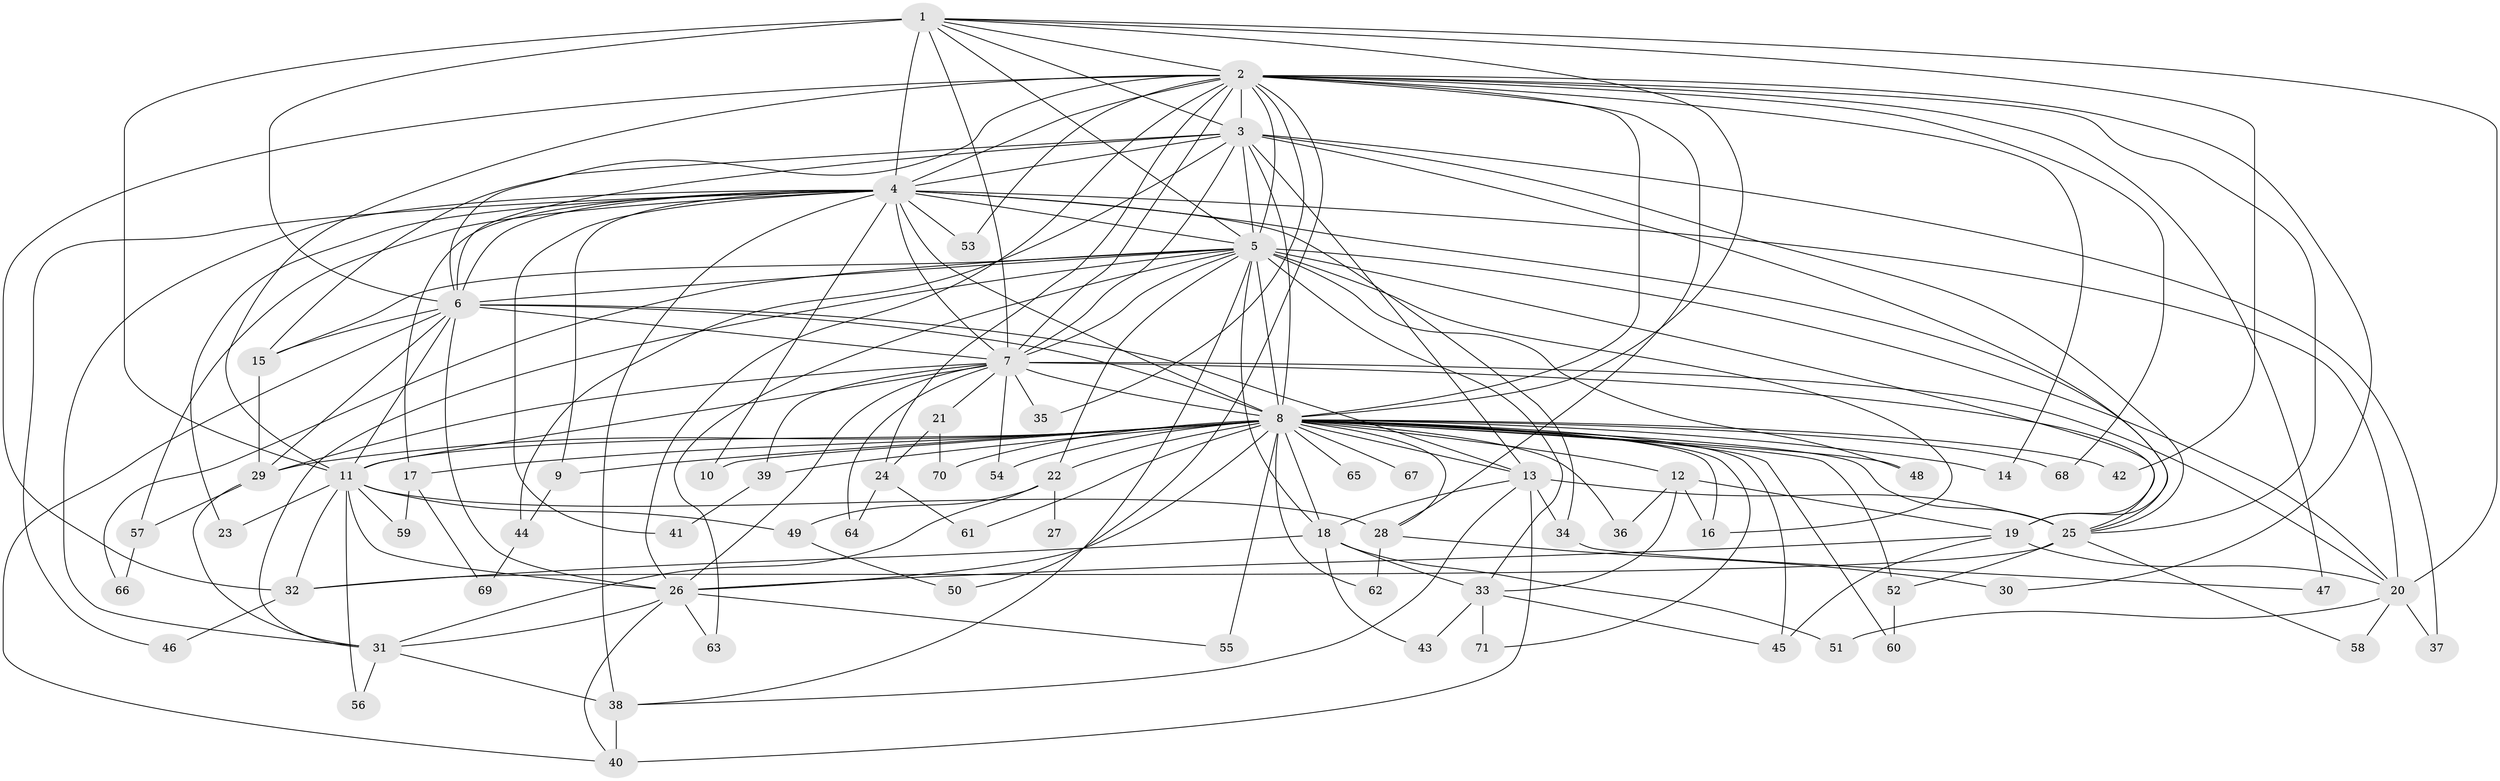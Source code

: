 // original degree distribution, {18: 0.007042253521126761, 25: 0.007042253521126761, 16: 0.007042253521126761, 24: 0.007042253521126761, 28: 0.014084507042253521, 22: 0.007042253521126761, 36: 0.007042253521126761, 27: 0.007042253521126761, 11: 0.007042253521126761, 2: 0.5070422535211268, 3: 0.2112676056338028, 4: 0.1056338028169014, 8: 0.007042253521126761, 5: 0.04225352112676056, 7: 0.02112676056338028, 6: 0.035211267605633804}
// Generated by graph-tools (version 1.1) at 2025/35/03/09/25 02:35:13]
// undirected, 71 vertices, 182 edges
graph export_dot {
graph [start="1"]
  node [color=gray90,style=filled];
  1;
  2;
  3;
  4;
  5;
  6;
  7;
  8;
  9;
  10;
  11;
  12;
  13;
  14;
  15;
  16;
  17;
  18;
  19;
  20;
  21;
  22;
  23;
  24;
  25;
  26;
  27;
  28;
  29;
  30;
  31;
  32;
  33;
  34;
  35;
  36;
  37;
  38;
  39;
  40;
  41;
  42;
  43;
  44;
  45;
  46;
  47;
  48;
  49;
  50;
  51;
  52;
  53;
  54;
  55;
  56;
  57;
  58;
  59;
  60;
  61;
  62;
  63;
  64;
  65;
  66;
  67;
  68;
  69;
  70;
  71;
  1 -- 2 [weight=2.0];
  1 -- 3 [weight=1.0];
  1 -- 4 [weight=3.0];
  1 -- 5 [weight=1.0];
  1 -- 6 [weight=1.0];
  1 -- 7 [weight=2.0];
  1 -- 8 [weight=3.0];
  1 -- 11 [weight=4.0];
  1 -- 20 [weight=1.0];
  1 -- 42 [weight=1.0];
  2 -- 3 [weight=2.0];
  2 -- 4 [weight=2.0];
  2 -- 5 [weight=1.0];
  2 -- 6 [weight=1.0];
  2 -- 7 [weight=1.0];
  2 -- 8 [weight=3.0];
  2 -- 11 [weight=1.0];
  2 -- 14 [weight=1.0];
  2 -- 24 [weight=1.0];
  2 -- 25 [weight=1.0];
  2 -- 26 [weight=1.0];
  2 -- 28 [weight=1.0];
  2 -- 30 [weight=1.0];
  2 -- 32 [weight=1.0];
  2 -- 35 [weight=1.0];
  2 -- 47 [weight=1.0];
  2 -- 50 [weight=1.0];
  2 -- 53 [weight=1.0];
  2 -- 68 [weight=1.0];
  3 -- 4 [weight=2.0];
  3 -- 5 [weight=1.0];
  3 -- 6 [weight=1.0];
  3 -- 7 [weight=1.0];
  3 -- 8 [weight=2.0];
  3 -- 13 [weight=1.0];
  3 -- 15 [weight=1.0];
  3 -- 19 [weight=1.0];
  3 -- 25 [weight=1.0];
  3 -- 37 [weight=1.0];
  3 -- 44 [weight=1.0];
  4 -- 5 [weight=2.0];
  4 -- 6 [weight=2.0];
  4 -- 7 [weight=2.0];
  4 -- 8 [weight=5.0];
  4 -- 9 [weight=1.0];
  4 -- 10 [weight=1.0];
  4 -- 17 [weight=1.0];
  4 -- 20 [weight=1.0];
  4 -- 23 [weight=1.0];
  4 -- 25 [weight=1.0];
  4 -- 31 [weight=1.0];
  4 -- 34 [weight=1.0];
  4 -- 38 [weight=1.0];
  4 -- 41 [weight=1.0];
  4 -- 46 [weight=1.0];
  4 -- 53 [weight=1.0];
  4 -- 57 [weight=1.0];
  5 -- 6 [weight=2.0];
  5 -- 7 [weight=1.0];
  5 -- 8 [weight=6.0];
  5 -- 15 [weight=1.0];
  5 -- 16 [weight=1.0];
  5 -- 18 [weight=1.0];
  5 -- 19 [weight=2.0];
  5 -- 20 [weight=1.0];
  5 -- 22 [weight=1.0];
  5 -- 31 [weight=1.0];
  5 -- 33 [weight=1.0];
  5 -- 38 [weight=1.0];
  5 -- 48 [weight=1.0];
  5 -- 63 [weight=1.0];
  5 -- 66 [weight=1.0];
  6 -- 7 [weight=1.0];
  6 -- 8 [weight=6.0];
  6 -- 11 [weight=1.0];
  6 -- 13 [weight=2.0];
  6 -- 15 [weight=1.0];
  6 -- 26 [weight=9.0];
  6 -- 29 [weight=1.0];
  6 -- 40 [weight=1.0];
  7 -- 8 [weight=2.0];
  7 -- 11 [weight=1.0];
  7 -- 20 [weight=1.0];
  7 -- 21 [weight=1.0];
  7 -- 25 [weight=1.0];
  7 -- 26 [weight=1.0];
  7 -- 29 [weight=1.0];
  7 -- 35 [weight=2.0];
  7 -- 39 [weight=1.0];
  7 -- 54 [weight=1.0];
  7 -- 64 [weight=1.0];
  8 -- 9 [weight=1.0];
  8 -- 10 [weight=3.0];
  8 -- 11 [weight=1.0];
  8 -- 12 [weight=1.0];
  8 -- 13 [weight=1.0];
  8 -- 14 [weight=1.0];
  8 -- 16 [weight=1.0];
  8 -- 17 [weight=1.0];
  8 -- 18 [weight=1.0];
  8 -- 22 [weight=2.0];
  8 -- 25 [weight=3.0];
  8 -- 26 [weight=3.0];
  8 -- 28 [weight=1.0];
  8 -- 29 [weight=2.0];
  8 -- 36 [weight=1.0];
  8 -- 39 [weight=1.0];
  8 -- 42 [weight=2.0];
  8 -- 45 [weight=1.0];
  8 -- 48 [weight=1.0];
  8 -- 52 [weight=1.0];
  8 -- 54 [weight=1.0];
  8 -- 55 [weight=1.0];
  8 -- 60 [weight=1.0];
  8 -- 61 [weight=1.0];
  8 -- 62 [weight=1.0];
  8 -- 65 [weight=2.0];
  8 -- 67 [weight=2.0];
  8 -- 68 [weight=1.0];
  8 -- 70 [weight=1.0];
  8 -- 71 [weight=1.0];
  9 -- 44 [weight=1.0];
  11 -- 23 [weight=1.0];
  11 -- 26 [weight=1.0];
  11 -- 28 [weight=1.0];
  11 -- 32 [weight=1.0];
  11 -- 49 [weight=1.0];
  11 -- 56 [weight=1.0];
  11 -- 59 [weight=1.0];
  12 -- 16 [weight=1.0];
  12 -- 19 [weight=1.0];
  12 -- 33 [weight=1.0];
  12 -- 36 [weight=1.0];
  13 -- 18 [weight=1.0];
  13 -- 25 [weight=1.0];
  13 -- 34 [weight=1.0];
  13 -- 38 [weight=1.0];
  13 -- 40 [weight=1.0];
  15 -- 29 [weight=1.0];
  17 -- 59 [weight=1.0];
  17 -- 69 [weight=1.0];
  18 -- 32 [weight=1.0];
  18 -- 33 [weight=1.0];
  18 -- 43 [weight=1.0];
  18 -- 51 [weight=1.0];
  19 -- 20 [weight=1.0];
  19 -- 26 [weight=1.0];
  19 -- 45 [weight=1.0];
  20 -- 37 [weight=1.0];
  20 -- 51 [weight=1.0];
  20 -- 58 [weight=1.0];
  21 -- 24 [weight=1.0];
  21 -- 70 [weight=1.0];
  22 -- 27 [weight=1.0];
  22 -- 31 [weight=1.0];
  22 -- 49 [weight=1.0];
  24 -- 61 [weight=1.0];
  24 -- 64 [weight=1.0];
  25 -- 32 [weight=1.0];
  25 -- 52 [weight=1.0];
  25 -- 58 [weight=1.0];
  26 -- 31 [weight=1.0];
  26 -- 40 [weight=1.0];
  26 -- 55 [weight=1.0];
  26 -- 63 [weight=1.0];
  28 -- 30 [weight=1.0];
  28 -- 62 [weight=1.0];
  29 -- 31 [weight=3.0];
  29 -- 57 [weight=1.0];
  31 -- 38 [weight=1.0];
  31 -- 56 [weight=1.0];
  32 -- 46 [weight=1.0];
  33 -- 43 [weight=1.0];
  33 -- 45 [weight=1.0];
  33 -- 71 [weight=1.0];
  34 -- 47 [weight=1.0];
  38 -- 40 [weight=2.0];
  39 -- 41 [weight=1.0];
  44 -- 69 [weight=1.0];
  49 -- 50 [weight=1.0];
  52 -- 60 [weight=1.0];
  57 -- 66 [weight=1.0];
}
